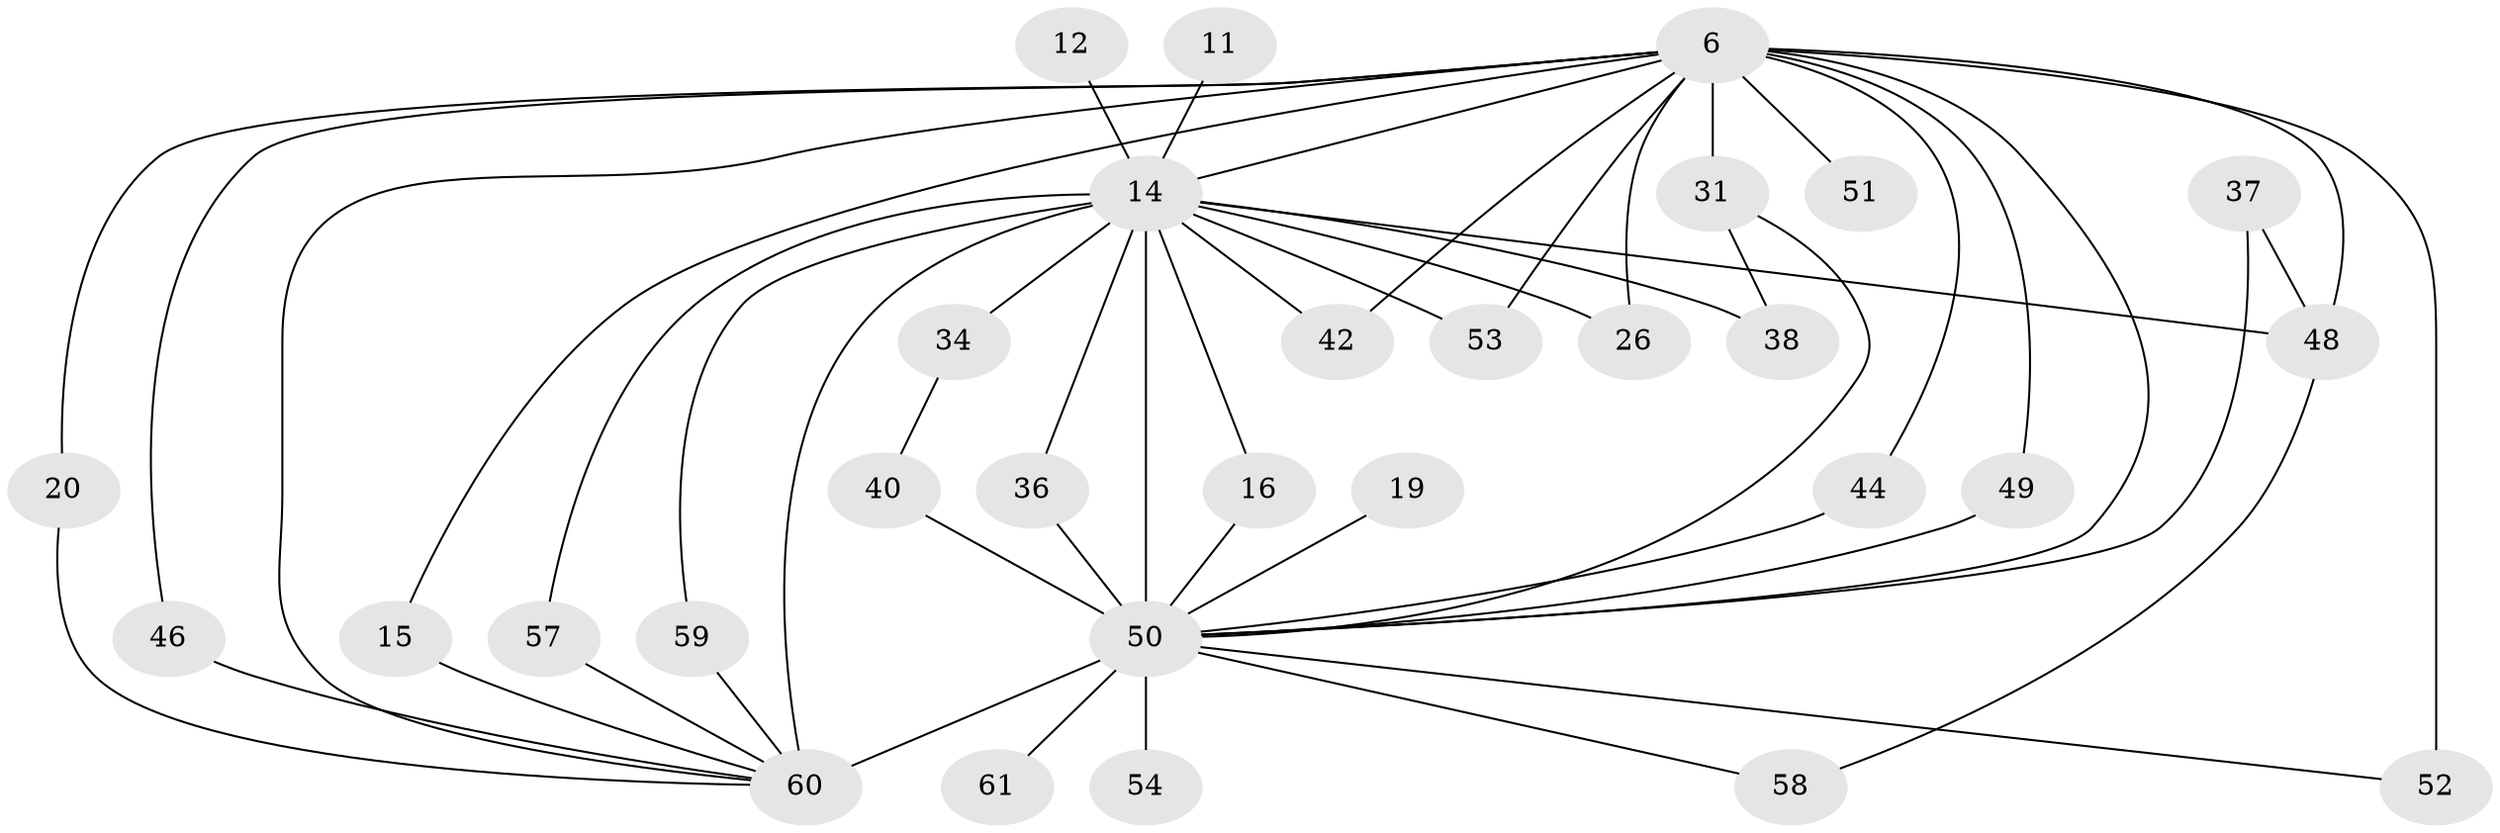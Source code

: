 // original degree distribution, {15: 0.01639344262295082, 20: 0.03278688524590164, 13: 0.01639344262295082, 26: 0.01639344262295082, 16: 0.01639344262295082, 19: 0.01639344262295082, 12: 0.04918032786885246, 2: 0.6065573770491803, 6: 0.04918032786885246, 3: 0.13114754098360656, 5: 0.01639344262295082, 4: 0.03278688524590164}
// Generated by graph-tools (version 1.1) at 2025/45/03/09/25 04:45:42]
// undirected, 30 vertices, 51 edges
graph export_dot {
graph [start="1"]
  node [color=gray90,style=filled];
  6 [super="+4"];
  11;
  12;
  14 [super="+9"];
  15;
  16;
  19;
  20;
  26;
  31 [super="+25+22+24"];
  34;
  36;
  37;
  38;
  40;
  42;
  44;
  46;
  48 [super="+18+41+23+43"];
  49;
  50 [super="+39+47+45"];
  51 [super="+21"];
  52 [super="+28"];
  53;
  54 [super="+29"];
  57;
  58;
  59;
  60 [super="+56+10"];
  61;
  6 -- 20;
  6 -- 26;
  6 -- 42;
  6 -- 50 [weight=11];
  6 -- 15;
  6 -- 31 [weight=5];
  6 -- 44;
  6 -- 46;
  6 -- 48 [weight=3];
  6 -- 49;
  6 -- 51 [weight=2];
  6 -- 52 [weight=2];
  6 -- 53;
  6 -- 14 [weight=4];
  6 -- 60 [weight=6];
  11 -- 14 [weight=2];
  12 -- 14 [weight=2];
  14 -- 50 [weight=11];
  14 -- 16;
  14 -- 26;
  14 -- 34 [weight=2];
  14 -- 36;
  14 -- 38;
  14 -- 42;
  14 -- 48 [weight=4];
  14 -- 53;
  14 -- 57;
  14 -- 59;
  14 -- 60 [weight=5];
  15 -- 60;
  16 -- 50;
  19 -- 50 [weight=2];
  20 -- 60;
  31 -- 38;
  31 -- 50;
  34 -- 40;
  36 -- 50;
  37 -- 48;
  37 -- 50;
  40 -- 50;
  44 -- 50;
  46 -- 60;
  48 -- 58;
  49 -- 50;
  50 -- 54 [weight=3];
  50 -- 52;
  50 -- 58;
  50 -- 61 [weight=2];
  50 -- 60 [weight=10];
  57 -- 60;
  59 -- 60;
}

